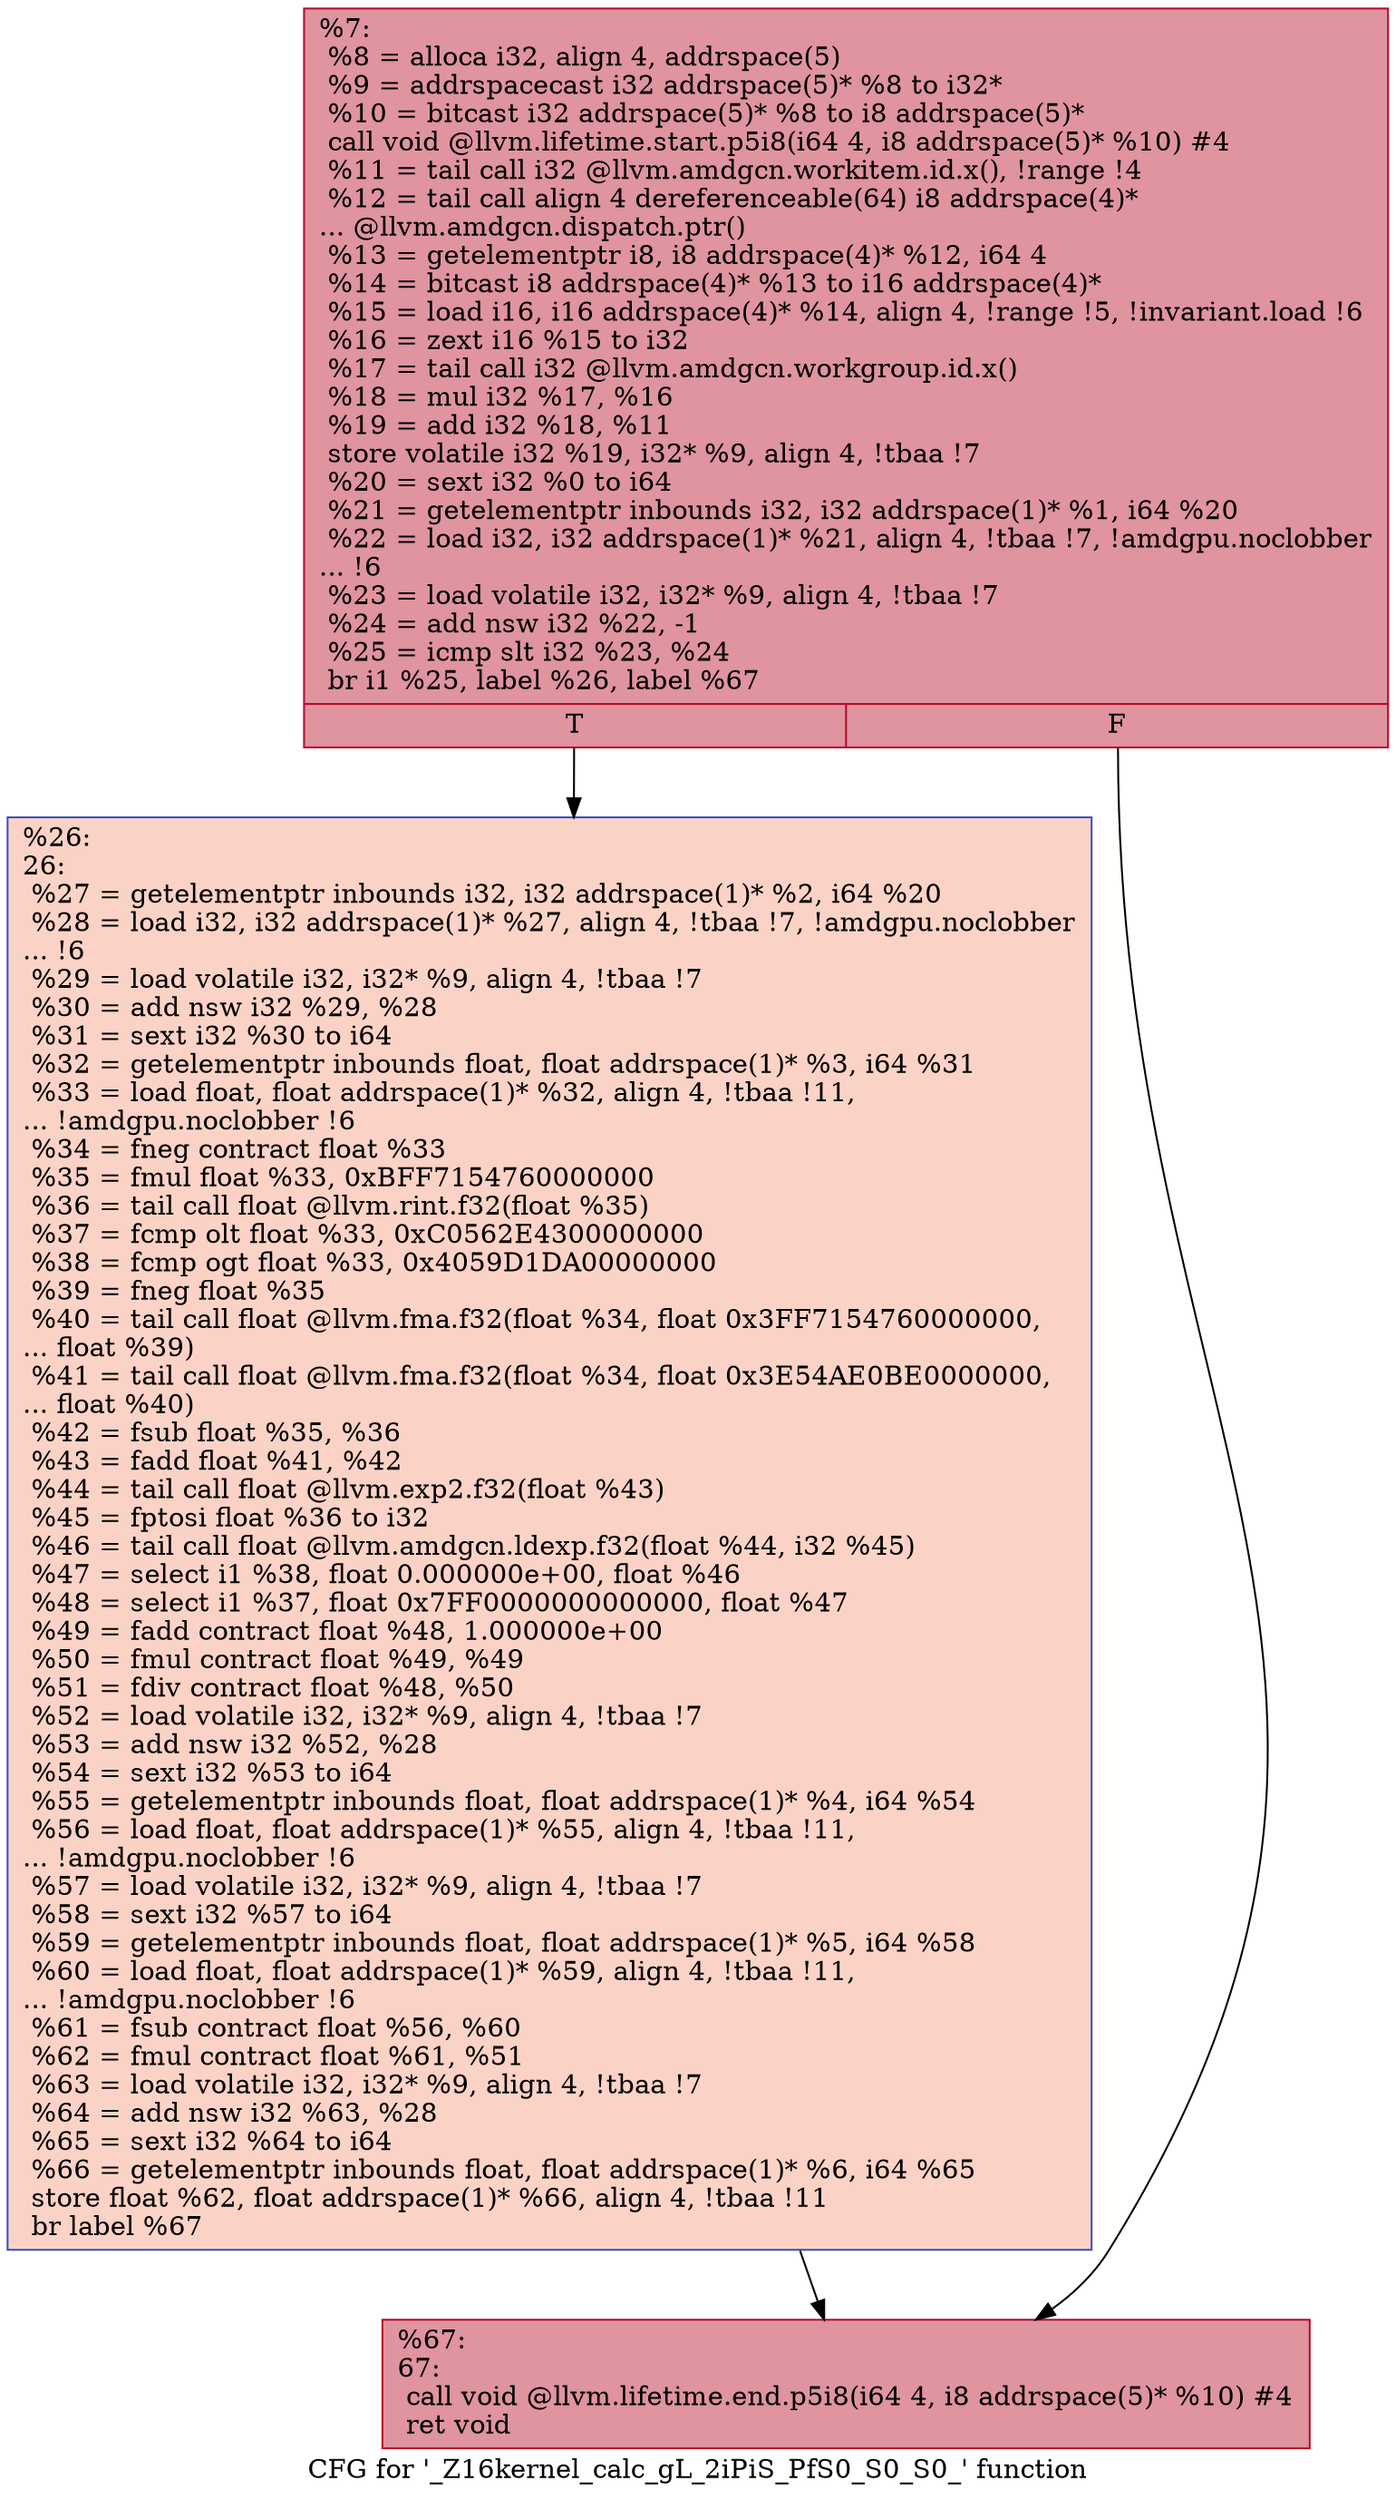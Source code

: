 digraph "CFG for '_Z16kernel_calc_gL_2iPiS_PfS0_S0_S0_' function" {
	label="CFG for '_Z16kernel_calc_gL_2iPiS_PfS0_S0_S0_' function";

	Node0x495a3c0 [shape=record,color="#b70d28ff", style=filled, fillcolor="#b70d2870",label="{%7:\l  %8 = alloca i32, align 4, addrspace(5)\l  %9 = addrspacecast i32 addrspace(5)* %8 to i32*\l  %10 = bitcast i32 addrspace(5)* %8 to i8 addrspace(5)*\l  call void @llvm.lifetime.start.p5i8(i64 4, i8 addrspace(5)* %10) #4\l  %11 = tail call i32 @llvm.amdgcn.workitem.id.x(), !range !4\l  %12 = tail call align 4 dereferenceable(64) i8 addrspace(4)*\l... @llvm.amdgcn.dispatch.ptr()\l  %13 = getelementptr i8, i8 addrspace(4)* %12, i64 4\l  %14 = bitcast i8 addrspace(4)* %13 to i16 addrspace(4)*\l  %15 = load i16, i16 addrspace(4)* %14, align 4, !range !5, !invariant.load !6\l  %16 = zext i16 %15 to i32\l  %17 = tail call i32 @llvm.amdgcn.workgroup.id.x()\l  %18 = mul i32 %17, %16\l  %19 = add i32 %18, %11\l  store volatile i32 %19, i32* %9, align 4, !tbaa !7\l  %20 = sext i32 %0 to i64\l  %21 = getelementptr inbounds i32, i32 addrspace(1)* %1, i64 %20\l  %22 = load i32, i32 addrspace(1)* %21, align 4, !tbaa !7, !amdgpu.noclobber\l... !6\l  %23 = load volatile i32, i32* %9, align 4, !tbaa !7\l  %24 = add nsw i32 %22, -1\l  %25 = icmp slt i32 %23, %24\l  br i1 %25, label %26, label %67\l|{<s0>T|<s1>F}}"];
	Node0x495a3c0:s0 -> Node0x495d6f0;
	Node0x495a3c0:s1 -> Node0x495d780;
	Node0x495d6f0 [shape=record,color="#3d50c3ff", style=filled, fillcolor="#f59c7d70",label="{%26:\l26:                                               \l  %27 = getelementptr inbounds i32, i32 addrspace(1)* %2, i64 %20\l  %28 = load i32, i32 addrspace(1)* %27, align 4, !tbaa !7, !amdgpu.noclobber\l... !6\l  %29 = load volatile i32, i32* %9, align 4, !tbaa !7\l  %30 = add nsw i32 %29, %28\l  %31 = sext i32 %30 to i64\l  %32 = getelementptr inbounds float, float addrspace(1)* %3, i64 %31\l  %33 = load float, float addrspace(1)* %32, align 4, !tbaa !11,\l... !amdgpu.noclobber !6\l  %34 = fneg contract float %33\l  %35 = fmul float %33, 0xBFF7154760000000\l  %36 = tail call float @llvm.rint.f32(float %35)\l  %37 = fcmp olt float %33, 0xC0562E4300000000\l  %38 = fcmp ogt float %33, 0x4059D1DA00000000\l  %39 = fneg float %35\l  %40 = tail call float @llvm.fma.f32(float %34, float 0x3FF7154760000000,\l... float %39)\l  %41 = tail call float @llvm.fma.f32(float %34, float 0x3E54AE0BE0000000,\l... float %40)\l  %42 = fsub float %35, %36\l  %43 = fadd float %41, %42\l  %44 = tail call float @llvm.exp2.f32(float %43)\l  %45 = fptosi float %36 to i32\l  %46 = tail call float @llvm.amdgcn.ldexp.f32(float %44, i32 %45)\l  %47 = select i1 %38, float 0.000000e+00, float %46\l  %48 = select i1 %37, float 0x7FF0000000000000, float %47\l  %49 = fadd contract float %48, 1.000000e+00\l  %50 = fmul contract float %49, %49\l  %51 = fdiv contract float %48, %50\l  %52 = load volatile i32, i32* %9, align 4, !tbaa !7\l  %53 = add nsw i32 %52, %28\l  %54 = sext i32 %53 to i64\l  %55 = getelementptr inbounds float, float addrspace(1)* %4, i64 %54\l  %56 = load float, float addrspace(1)* %55, align 4, !tbaa !11,\l... !amdgpu.noclobber !6\l  %57 = load volatile i32, i32* %9, align 4, !tbaa !7\l  %58 = sext i32 %57 to i64\l  %59 = getelementptr inbounds float, float addrspace(1)* %5, i64 %58\l  %60 = load float, float addrspace(1)* %59, align 4, !tbaa !11,\l... !amdgpu.noclobber !6\l  %61 = fsub contract float %56, %60\l  %62 = fmul contract float %61, %51\l  %63 = load volatile i32, i32* %9, align 4, !tbaa !7\l  %64 = add nsw i32 %63, %28\l  %65 = sext i32 %64 to i64\l  %66 = getelementptr inbounds float, float addrspace(1)* %6, i64 %65\l  store float %62, float addrspace(1)* %66, align 4, !tbaa !11\l  br label %67\l}"];
	Node0x495d6f0 -> Node0x495d780;
	Node0x495d780 [shape=record,color="#b70d28ff", style=filled, fillcolor="#b70d2870",label="{%67:\l67:                                               \l  call void @llvm.lifetime.end.p5i8(i64 4, i8 addrspace(5)* %10) #4\l  ret void\l}"];
}

